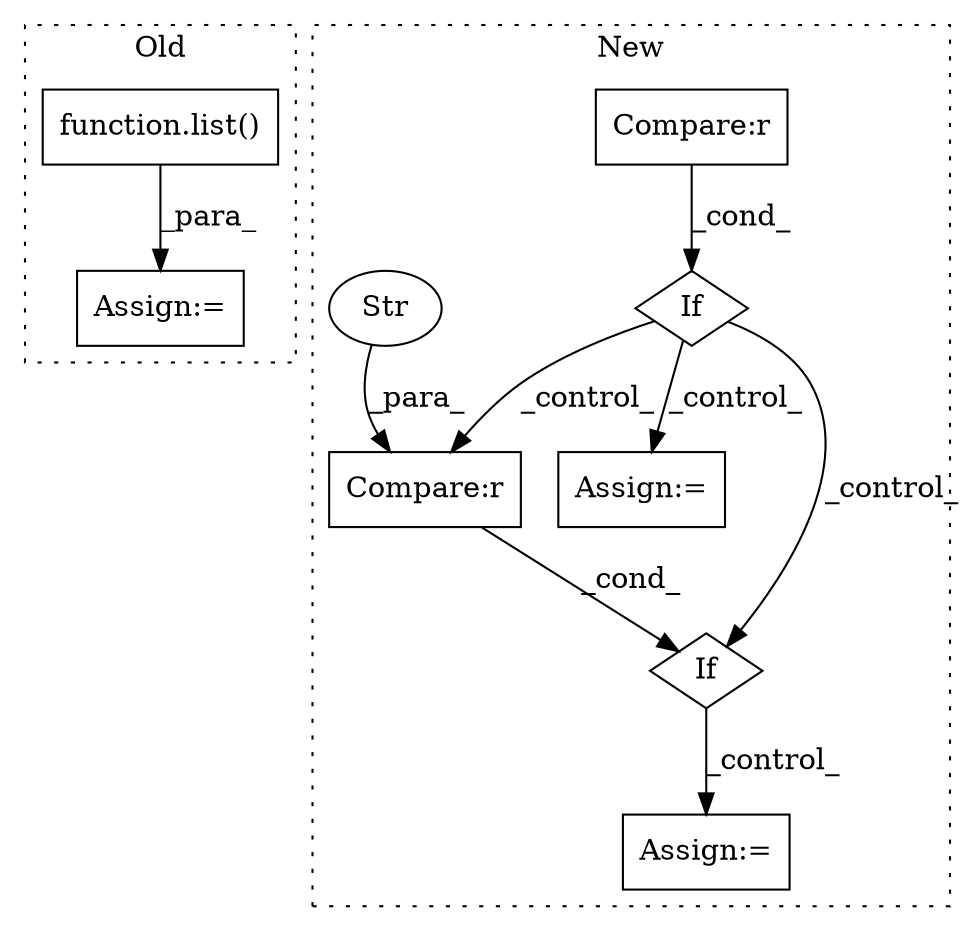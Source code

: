 digraph G {
subgraph cluster0 {
1 [label="function.list()" a="75" s="10832" l="6" shape="box"];
4 [label="Assign:=" a="68" s="10990" l="3" shape="box"];
label = "Old";
style="dotted";
}
subgraph cluster1 {
2 [label="If" a="96" s="11703" l="3" shape="diamond"];
3 [label="Compare:r" a="40" s="11706" l="12" shape="box"];
5 [label="Assign:=" a="68" s="11740" l="3" shape="box"];
6 [label="If" a="96" s="11562" l="3" shape="diamond"];
7 [label="Compare:r" a="40" s="11565" l="30" shape="box"];
8 [label="Str" a="66" s="11714" l="4" shape="ellipse"];
9 [label="Assign:=" a="68" s="11687" l="3" shape="box"];
label = "New";
style="dotted";
}
1 -> 4 [label="_para_"];
2 -> 5 [label="_control_"];
3 -> 2 [label="_cond_"];
6 -> 2 [label="_control_"];
6 -> 9 [label="_control_"];
6 -> 3 [label="_control_"];
7 -> 6 [label="_cond_"];
8 -> 3 [label="_para_"];
}